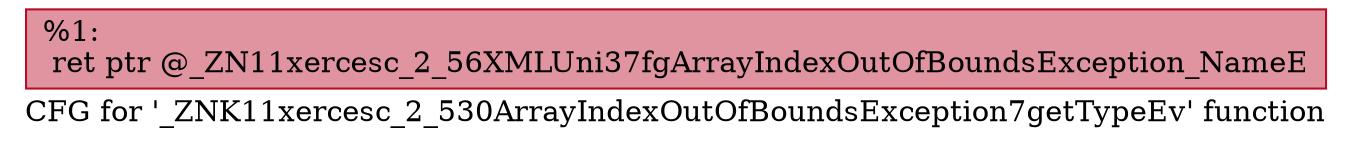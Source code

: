 digraph "CFG for '_ZNK11xercesc_2_530ArrayIndexOutOfBoundsException7getTypeEv' function" {
	label="CFG for '_ZNK11xercesc_2_530ArrayIndexOutOfBoundsException7getTypeEv' function";

	Node0x560876e0b960 [shape=record,color="#b70d28ff", style=filled, fillcolor="#b70d2870",label="{%1:\l  ret ptr @_ZN11xercesc_2_56XMLUni37fgArrayIndexOutOfBoundsException_NameE\l}"];
}

